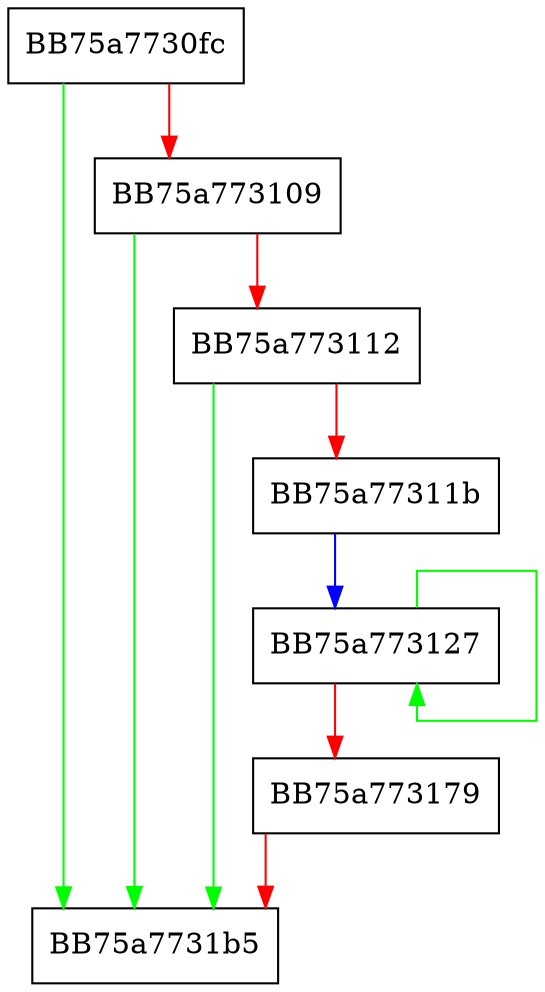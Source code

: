 digraph _copytlocinfo_nolock {
  node [shape="box"];
  graph [splines=ortho];
  BB75a7730fc -> BB75a7731b5 [color="green"];
  BB75a7730fc -> BB75a773109 [color="red"];
  BB75a773109 -> BB75a7731b5 [color="green"];
  BB75a773109 -> BB75a773112 [color="red"];
  BB75a773112 -> BB75a7731b5 [color="green"];
  BB75a773112 -> BB75a77311b [color="red"];
  BB75a77311b -> BB75a773127 [color="blue"];
  BB75a773127 -> BB75a773127 [color="green"];
  BB75a773127 -> BB75a773179 [color="red"];
  BB75a773179 -> BB75a7731b5 [color="red"];
}